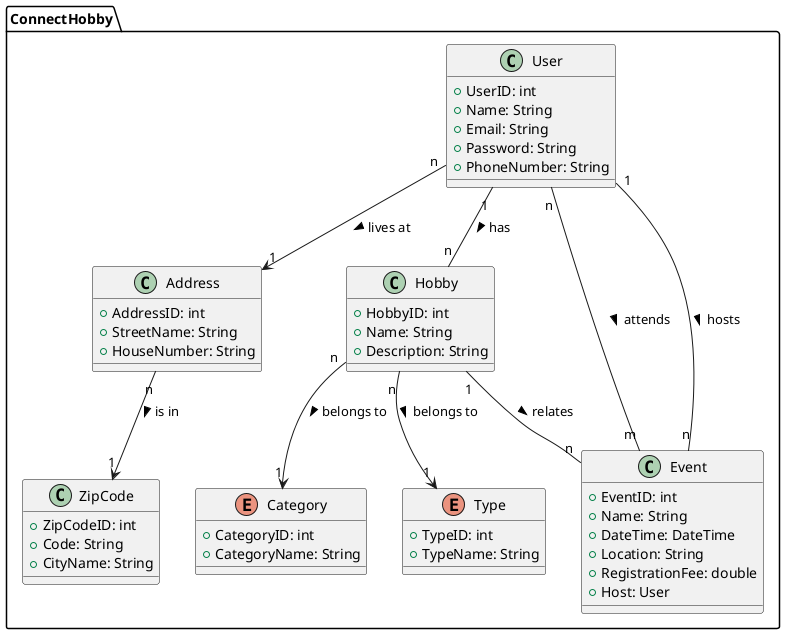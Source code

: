 @startuml
package ConnectHobby {
  class User {
     + UserID: int
     + Name: String
     + Email: String
     + Password: String
     + PhoneNumber: String
  }

  class Address {
     + AddressID: int
     + StreetName: String
     + HouseNumber: String
  }

  class ZipCode {
     + ZipCodeID: int
     + Code: String
     + CityName: String
  }

  class Hobby {
     + HobbyID: int
     + Name: String
     + Description: String
  }

  enum Category {
     + CategoryID: int
     + CategoryName: String
  }

  enum Type {
     + TypeID: int
     + TypeName: String
  }

  class Event {
     + EventID: int
     + Name: String
     + DateTime: DateTime
     + Location: String
     + RegistrationFee: double
     + Host: User
  }


  User "n" --> "1" Address : lives at >
  Address "n" --> "1" ZipCode : is in >
  User "1" -- "n" Hobby : has >
  Hobby "n" --> "1" Category : belongs to >
  Hobby "n" --> "1" Type : belongs to >
  User "n" -- "m" Event : attends >
  User "1" -- "n" Event : hosts >
  Hobby "1" -- "n" Event : relates >
}
@enduml

